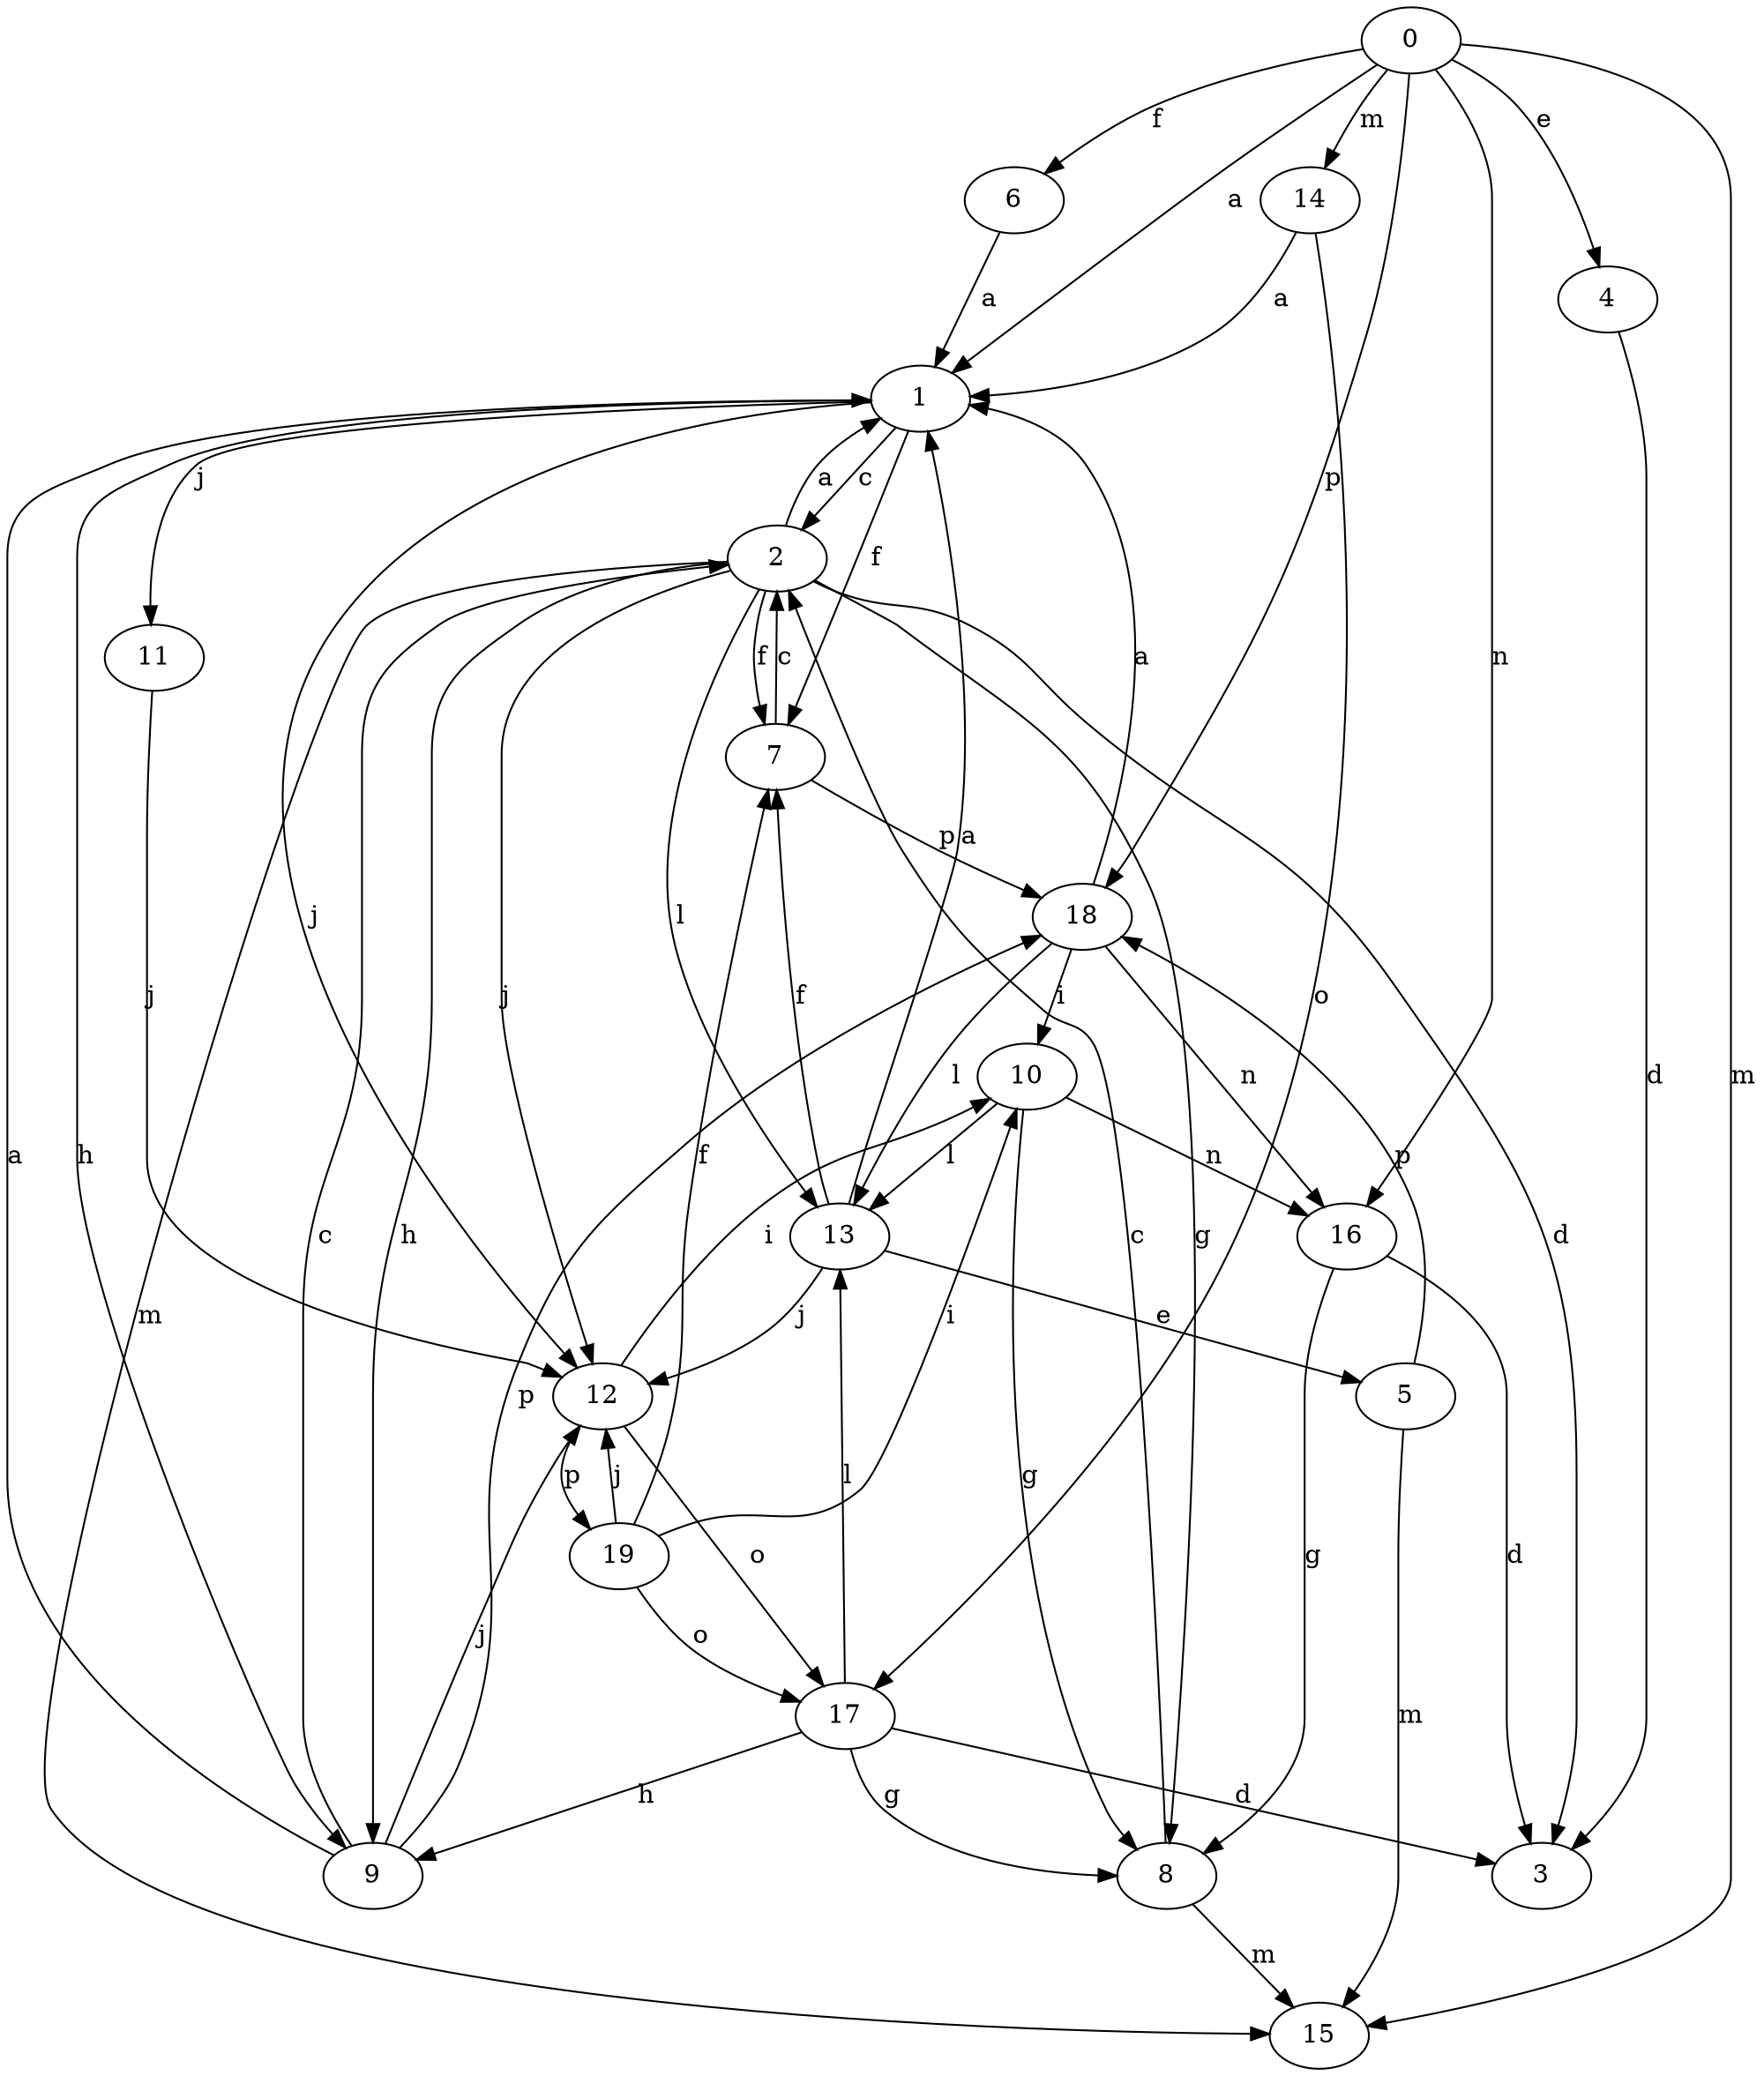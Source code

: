 strict digraph  {
0;
1;
2;
3;
4;
5;
6;
7;
8;
9;
10;
11;
12;
13;
14;
15;
16;
17;
18;
19;
0 -> 1  [label=a];
0 -> 4  [label=e];
0 -> 6  [label=f];
0 -> 14  [label=m];
0 -> 15  [label=m];
0 -> 16  [label=n];
0 -> 18  [label=p];
1 -> 2  [label=c];
1 -> 7  [label=f];
1 -> 9  [label=h];
1 -> 11  [label=j];
1 -> 12  [label=j];
2 -> 1  [label=a];
2 -> 3  [label=d];
2 -> 7  [label=f];
2 -> 8  [label=g];
2 -> 9  [label=h];
2 -> 12  [label=j];
2 -> 13  [label=l];
2 -> 15  [label=m];
4 -> 3  [label=d];
5 -> 15  [label=m];
5 -> 18  [label=p];
6 -> 1  [label=a];
7 -> 2  [label=c];
7 -> 18  [label=p];
8 -> 2  [label=c];
8 -> 15  [label=m];
9 -> 1  [label=a];
9 -> 2  [label=c];
9 -> 12  [label=j];
9 -> 18  [label=p];
10 -> 8  [label=g];
10 -> 13  [label=l];
10 -> 16  [label=n];
11 -> 12  [label=j];
12 -> 10  [label=i];
12 -> 17  [label=o];
12 -> 19  [label=p];
13 -> 1  [label=a];
13 -> 5  [label=e];
13 -> 7  [label=f];
13 -> 12  [label=j];
14 -> 1  [label=a];
14 -> 17  [label=o];
16 -> 3  [label=d];
16 -> 8  [label=g];
17 -> 3  [label=d];
17 -> 8  [label=g];
17 -> 9  [label=h];
17 -> 13  [label=l];
18 -> 1  [label=a];
18 -> 10  [label=i];
18 -> 13  [label=l];
18 -> 16  [label=n];
19 -> 7  [label=f];
19 -> 10  [label=i];
19 -> 12  [label=j];
19 -> 17  [label=o];
}
